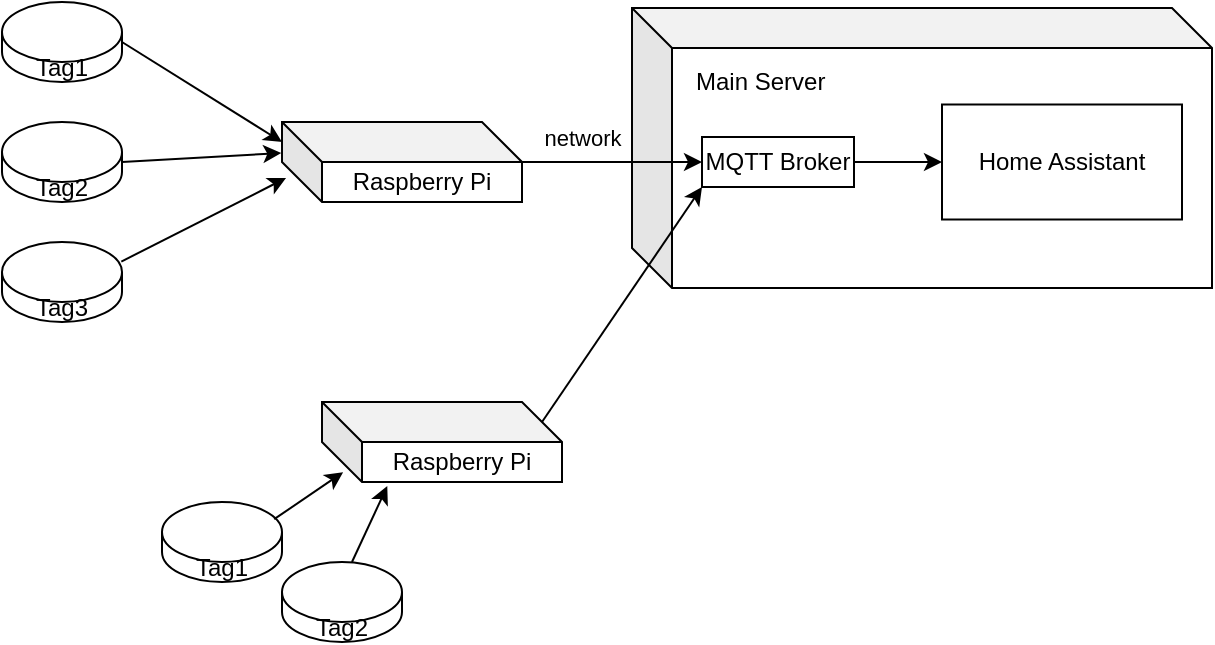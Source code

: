 <mxfile version="14.2.7" type="github">
  <diagram id="wwodPOIIgaKYYOEBNDiN" name="Page-1">
    <mxGraphModel dx="837" dy="599" grid="1" gridSize="10" guides="1" tooltips="1" connect="1" arrows="1" fold="1" page="1" pageScale="1" pageWidth="827" pageHeight="1169" math="0" shadow="0">
      <root>
        <mxCell id="0" />
        <mxCell id="1" parent="0" />
        <mxCell id="LuNz_xKo_ZsOx4zv4Jd3-19" value="&amp;nbsp; &amp;nbsp;Main Server&lt;br&gt;&lt;br&gt;&lt;br&gt;&lt;br&gt;&lt;br&gt;&lt;br&gt;&lt;br&gt;" style="shape=cube;whiteSpace=wrap;html=1;boundedLbl=1;backgroundOutline=1;darkOpacity=0.05;darkOpacity2=0.1;align=left;" vertex="1" parent="1">
          <mxGeometry x="415" y="93" width="290" height="140" as="geometry" />
        </mxCell>
        <mxCell id="LuNz_xKo_ZsOx4zv4Jd3-2" value="Tag1" style="shape=cylinder3;whiteSpace=wrap;html=1;boundedLbl=1;backgroundOutline=1;size=15;" vertex="1" parent="1">
          <mxGeometry x="100" y="90" width="60" height="40" as="geometry" />
        </mxCell>
        <mxCell id="LuNz_xKo_ZsOx4zv4Jd3-3" value="Tag2" style="shape=cylinder3;whiteSpace=wrap;html=1;boundedLbl=1;backgroundOutline=1;size=15;" vertex="1" parent="1">
          <mxGeometry x="100" y="150" width="60" height="40" as="geometry" />
        </mxCell>
        <mxCell id="LuNz_xKo_ZsOx4zv4Jd3-4" value="Tag3" style="shape=cylinder3;whiteSpace=wrap;html=1;boundedLbl=1;backgroundOutline=1;size=15;" vertex="1" parent="1">
          <mxGeometry x="100" y="210" width="60" height="40" as="geometry" />
        </mxCell>
        <mxCell id="LuNz_xKo_ZsOx4zv4Jd3-5" value="Raspberry Pi" style="shape=cube;whiteSpace=wrap;html=1;boundedLbl=1;backgroundOutline=1;darkOpacity=0.05;darkOpacity2=0.1;" vertex="1" parent="1">
          <mxGeometry x="240" y="150" width="120" height="40" as="geometry" />
        </mxCell>
        <mxCell id="LuNz_xKo_ZsOx4zv4Jd3-6" value="" style="endArrow=classic;html=1;exitX=1;exitY=0.5;exitDx=0;exitDy=0;exitPerimeter=0;entryX=0;entryY=0;entryDx=0;entryDy=10;entryPerimeter=0;" edge="1" parent="1" source="LuNz_xKo_ZsOx4zv4Jd3-2" target="LuNz_xKo_ZsOx4zv4Jd3-5">
          <mxGeometry width="50" height="50" relative="1" as="geometry">
            <mxPoint x="230" y="310" as="sourcePoint" />
            <mxPoint x="280" y="260" as="targetPoint" />
          </mxGeometry>
        </mxCell>
        <mxCell id="LuNz_xKo_ZsOx4zv4Jd3-8" value="" style="endArrow=classic;html=1;exitX=1;exitY=0.5;exitDx=0;exitDy=0;exitPerimeter=0;entryX=-0.003;entryY=0.388;entryDx=0;entryDy=0;entryPerimeter=0;" edge="1" parent="1" source="LuNz_xKo_ZsOx4zv4Jd3-3" target="LuNz_xKo_ZsOx4zv4Jd3-5">
          <mxGeometry width="50" height="50" relative="1" as="geometry">
            <mxPoint x="170" y="120" as="sourcePoint" />
            <mxPoint x="250" y="170" as="targetPoint" />
          </mxGeometry>
        </mxCell>
        <mxCell id="LuNz_xKo_ZsOx4zv4Jd3-9" value="" style="endArrow=classic;html=1;exitX=0.994;exitY=0.245;exitDx=0;exitDy=0;exitPerimeter=0;entryX=0.017;entryY=0.7;entryDx=0;entryDy=0;entryPerimeter=0;" edge="1" parent="1" source="LuNz_xKo_ZsOx4zv4Jd3-4" target="LuNz_xKo_ZsOx4zv4Jd3-5">
          <mxGeometry width="50" height="50" relative="1" as="geometry">
            <mxPoint x="170" y="180" as="sourcePoint" />
            <mxPoint x="220" y="190" as="targetPoint" />
          </mxGeometry>
        </mxCell>
        <mxCell id="LuNz_xKo_ZsOx4zv4Jd3-10" value="MQTT Broker" style="rounded=0;whiteSpace=wrap;html=1;" vertex="1" parent="1">
          <mxGeometry x="450" y="157.5" width="76" height="25" as="geometry" />
        </mxCell>
        <mxCell id="LuNz_xKo_ZsOx4zv4Jd3-11" value="" style="endArrow=classic;html=1;entryX=0;entryY=0.5;entryDx=0;entryDy=0;exitX=0;exitY=0;exitDx=120;exitDy=20;exitPerimeter=0;" edge="1" parent="1" source="LuNz_xKo_ZsOx4zv4Jd3-5" target="LuNz_xKo_ZsOx4zv4Jd3-10">
          <mxGeometry width="50" height="50" relative="1" as="geometry">
            <mxPoint x="160" y="300" as="sourcePoint" />
            <mxPoint x="210" y="250" as="targetPoint" />
          </mxGeometry>
        </mxCell>
        <mxCell id="LuNz_xKo_ZsOx4zv4Jd3-18" value="network" style="edgeLabel;html=1;align=center;verticalAlign=middle;resizable=0;points=[];" vertex="1" connectable="0" parent="LuNz_xKo_ZsOx4zv4Jd3-11">
          <mxGeometry x="-0.225" y="2" relative="1" as="geometry">
            <mxPoint x="-5.17" y="-10.5" as="offset" />
          </mxGeometry>
        </mxCell>
        <mxCell id="LuNz_xKo_ZsOx4zv4Jd3-13" value="Home Assistant" style="rounded=0;whiteSpace=wrap;html=1;" vertex="1" parent="1">
          <mxGeometry x="570" y="141.25" width="120" height="57.5" as="geometry" />
        </mxCell>
        <mxCell id="LuNz_xKo_ZsOx4zv4Jd3-14" value="" style="endArrow=classic;html=1;entryX=0;entryY=0.5;entryDx=0;entryDy=0;exitX=1;exitY=0.5;exitDx=0;exitDy=0;" edge="1" parent="1" source="LuNz_xKo_ZsOx4zv4Jd3-10" target="LuNz_xKo_ZsOx4zv4Jd3-13">
          <mxGeometry width="50" height="50" relative="1" as="geometry">
            <mxPoint x="160" y="300" as="sourcePoint" />
            <mxPoint x="210" y="250" as="targetPoint" />
          </mxGeometry>
        </mxCell>
        <mxCell id="LuNz_xKo_ZsOx4zv4Jd3-20" value="Raspberry Pi" style="shape=cube;whiteSpace=wrap;html=1;boundedLbl=1;backgroundOutline=1;darkOpacity=0.05;darkOpacity2=0.1;" vertex="1" parent="1">
          <mxGeometry x="260" y="290" width="120" height="40" as="geometry" />
        </mxCell>
        <mxCell id="LuNz_xKo_ZsOx4zv4Jd3-21" value="Tag1" style="shape=cylinder3;whiteSpace=wrap;html=1;boundedLbl=1;backgroundOutline=1;size=15;" vertex="1" parent="1">
          <mxGeometry x="180" y="340" width="60" height="40" as="geometry" />
        </mxCell>
        <mxCell id="LuNz_xKo_ZsOx4zv4Jd3-22" value="Tag2" style="shape=cylinder3;whiteSpace=wrap;html=1;boundedLbl=1;backgroundOutline=1;size=15;" vertex="1" parent="1">
          <mxGeometry x="240" y="370" width="60" height="40" as="geometry" />
        </mxCell>
        <mxCell id="LuNz_xKo_ZsOx4zv4Jd3-25" value="" style="endArrow=classic;html=1;entryX=0.088;entryY=0.878;entryDx=0;entryDy=0;entryPerimeter=0;exitX=0.935;exitY=0.215;exitDx=0;exitDy=0;exitPerimeter=0;" edge="1" parent="1" source="LuNz_xKo_ZsOx4zv4Jd3-21" target="LuNz_xKo_ZsOx4zv4Jd3-20">
          <mxGeometry width="50" height="50" relative="1" as="geometry">
            <mxPoint x="220" y="340" as="sourcePoint" />
            <mxPoint x="270" y="290" as="targetPoint" />
          </mxGeometry>
        </mxCell>
        <mxCell id="LuNz_xKo_ZsOx4zv4Jd3-26" value="" style="endArrow=classic;html=1;entryX=0.272;entryY=1.051;entryDx=0;entryDy=0;entryPerimeter=0;" edge="1" parent="1" target="LuNz_xKo_ZsOx4zv4Jd3-20">
          <mxGeometry width="50" height="50" relative="1" as="geometry">
            <mxPoint x="275" y="370" as="sourcePoint" />
            <mxPoint x="325" y="320" as="targetPoint" />
          </mxGeometry>
        </mxCell>
        <mxCell id="LuNz_xKo_ZsOx4zv4Jd3-27" value="" style="endArrow=classic;html=1;exitX=0;exitY=0;exitDx=110;exitDy=10;exitPerimeter=0;entryX=0;entryY=1;entryDx=0;entryDy=0;" edge="1" parent="1" source="LuNz_xKo_ZsOx4zv4Jd3-20" target="LuNz_xKo_ZsOx4zv4Jd3-10">
          <mxGeometry width="50" height="50" relative="1" as="geometry">
            <mxPoint x="390" y="240" as="sourcePoint" />
            <mxPoint x="440" y="190" as="targetPoint" />
          </mxGeometry>
        </mxCell>
      </root>
    </mxGraphModel>
  </diagram>
</mxfile>
